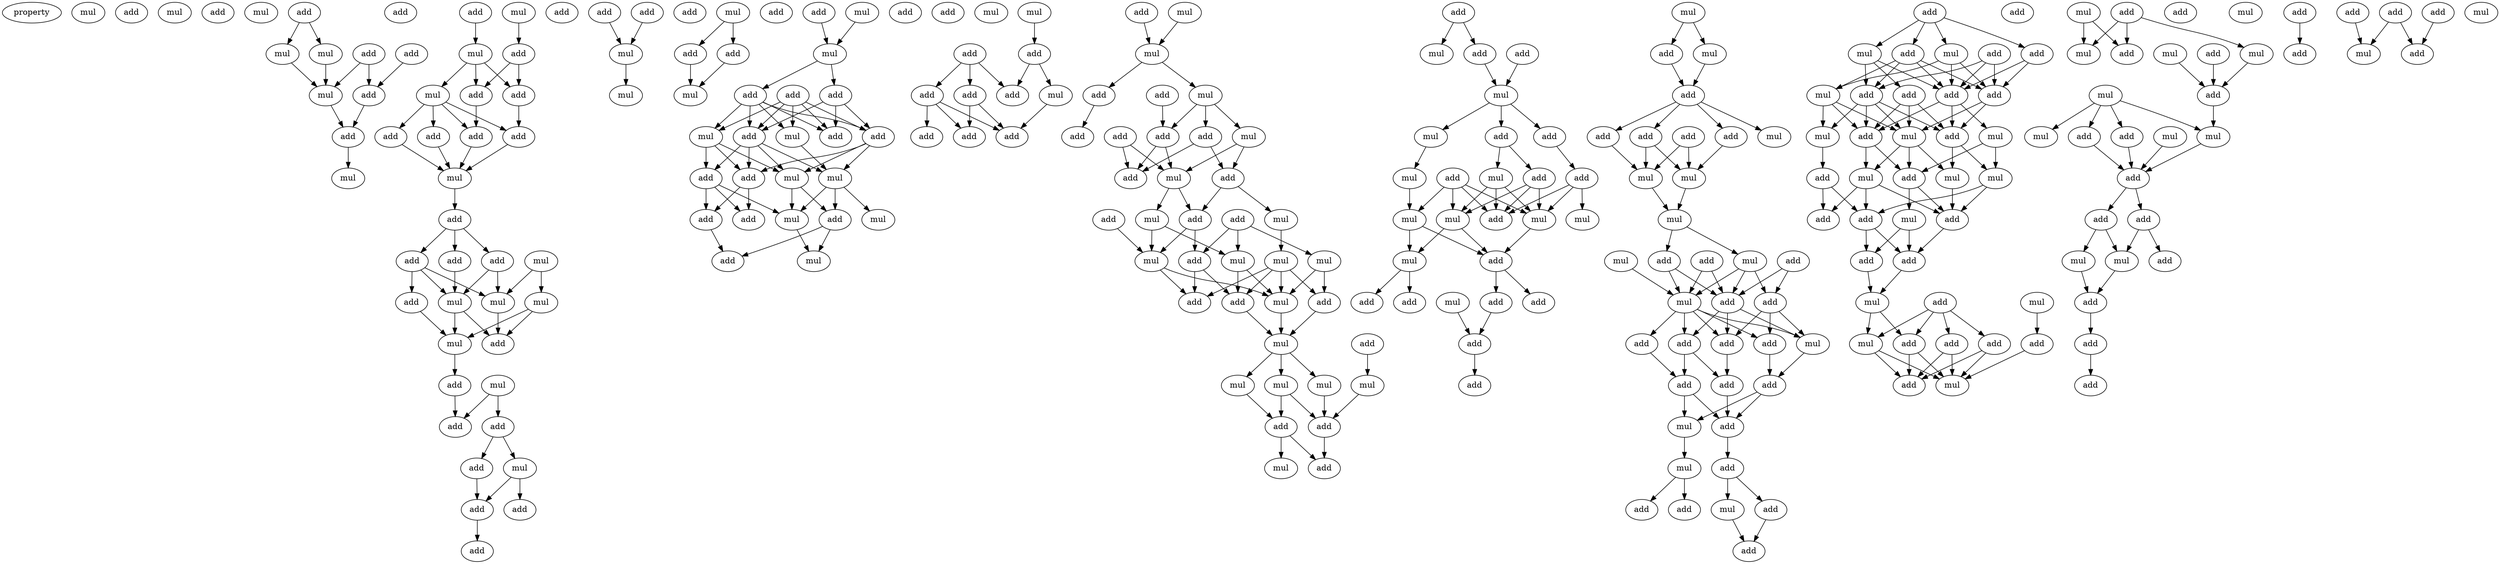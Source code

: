digraph {
    node [fontcolor=black]
    property [mul=2,lf=1.2]
    0 [ label = mul ];
    1 [ label = add ];
    2 [ label = mul ];
    3 [ label = add ];
    4 [ label = mul ];
    5 [ label = add ];
    6 [ label = mul ];
    7 [ label = add ];
    8 [ label = add ];
    9 [ label = add ];
    10 [ label = mul ];
    11 [ label = mul ];
    12 [ label = add ];
    13 [ label = add ];
    14 [ label = mul ];
    15 [ label = add ];
    16 [ label = mul ];
    17 [ label = mul ];
    18 [ label = add ];
    19 [ label = mul ];
    20 [ label = add ];
    21 [ label = add ];
    22 [ label = add ];
    23 [ label = add ];
    24 [ label = add ];
    25 [ label = add ];
    26 [ label = mul ];
    27 [ label = add ];
    28 [ label = add ];
    29 [ label = add ];
    30 [ label = mul ];
    31 [ label = add ];
    32 [ label = add ];
    33 [ label = mul ];
    34 [ label = mul ];
    35 [ label = mul ];
    36 [ label = add ];
    37 [ label = mul ];
    38 [ label = add ];
    39 [ label = add ];
    40 [ label = mul ];
    41 [ label = add ];
    42 [ label = add ];
    43 [ label = add ];
    44 [ label = mul ];
    45 [ label = add ];
    46 [ label = add ];
    47 [ label = add ];
    48 [ label = add ];
    49 [ label = add ];
    50 [ label = mul ];
    51 [ label = add ];
    52 [ label = mul ];
    53 [ label = mul ];
    54 [ label = add ];
    55 [ label = add ];
    56 [ label = mul ];
    57 [ label = add ];
    58 [ label = add ];
    59 [ label = add ];
    60 [ label = mul ];
    61 [ label = add ];
    62 [ label = mul ];
    63 [ label = add ];
    64 [ label = add ];
    65 [ label = add ];
    66 [ label = mul ];
    67 [ label = add ];
    68 [ label = add ];
    69 [ label = mul ];
    70 [ label = add ];
    71 [ label = add ];
    72 [ label = mul ];
    73 [ label = add ];
    74 [ label = mul ];
    75 [ label = add ];
    76 [ label = mul ];
    77 [ label = mul ];
    78 [ label = add ];
    79 [ label = add ];
    80 [ label = add ];
    81 [ label = mul ];
    82 [ label = mul ];
    83 [ label = mul ];
    84 [ label = add ];
    85 [ label = add ];
    86 [ label = add ];
    87 [ label = add ];
    88 [ label = mul ];
    89 [ label = add ];
    90 [ label = add ];
    91 [ label = add ];
    92 [ label = add ];
    93 [ label = mul ];
    94 [ label = add ];
    95 [ label = mul ];
    96 [ label = add ];
    97 [ label = add ];
    98 [ label = mul ];
    99 [ label = add ];
    100 [ label = add ];
    101 [ label = add ];
    102 [ label = add ];
    103 [ label = mul ];
    104 [ label = add ];
    105 [ label = add ];
    106 [ label = mul ];
    107 [ label = add ];
    108 [ label = mul ];
    109 [ label = add ];
    110 [ label = mul ];
    111 [ label = add ];
    112 [ label = mul ];
    113 [ label = mul ];
    114 [ label = mul ];
    115 [ label = add ];
    116 [ label = mul ];
    117 [ label = mul ];
    118 [ label = add ];
    119 [ label = add ];
    120 [ label = add ];
    121 [ label = mul ];
    122 [ label = add ];
    123 [ label = mul ];
    124 [ label = mul ];
    125 [ label = mul ];
    126 [ label = mul ];
    127 [ label = add ];
    128 [ label = add ];
    129 [ label = add ];
    130 [ label = mul ];
    131 [ label = add ];
    132 [ label = mul ];
    133 [ label = add ];
    134 [ label = add ];
    135 [ label = mul ];
    136 [ label = mul ];
    137 [ label = add ];
    138 [ label = add ];
    139 [ label = mul ];
    140 [ label = mul ];
    141 [ label = add ];
    142 [ label = add ];
    143 [ label = add ];
    144 [ label = add ];
    145 [ label = mul ];
    146 [ label = mul ];
    147 [ label = mul ];
    148 [ label = mul ];
    149 [ label = mul ];
    150 [ label = add ];
    151 [ label = add ];
    152 [ label = mul ];
    153 [ label = add ];
    154 [ label = add ];
    155 [ label = add ];
    156 [ label = add ];
    157 [ label = add ];
    158 [ label = mul ];
    159 [ label = add ];
    160 [ label = mul ];
    161 [ label = add ];
    162 [ label = mul ];
    163 [ label = add ];
    164 [ label = add ];
    165 [ label = add ];
    166 [ label = add ];
    167 [ label = mul ];
    168 [ label = mul ];
    169 [ label = mul ];
    170 [ label = add ];
    171 [ label = mul ];
    172 [ label = add ];
    173 [ label = add ];
    174 [ label = mul ];
    175 [ label = mul ];
    176 [ label = add ];
    177 [ label = add ];
    178 [ label = add ];
    179 [ label = add ];
    180 [ label = add ];
    181 [ label = mul ];
    182 [ label = add ];
    183 [ label = add ];
    184 [ label = add ];
    185 [ label = add ];
    186 [ label = mul ];
    187 [ label = add ];
    188 [ label = add ];
    189 [ label = mul ];
    190 [ label = add ];
    191 [ label = add ];
    192 [ label = mul ];
    193 [ label = add ];
    194 [ label = add ];
    195 [ label = add ];
    196 [ label = add ];
    197 [ label = add ];
    198 [ label = add ];
    199 [ label = mul ];
    200 [ label = mul ];
    201 [ label = add ];
    202 [ label = add ];
    203 [ label = add ];
    204 [ label = mul ];
    205 [ label = add ];
    206 [ label = mul ];
    207 [ label = mul ];
    208 [ label = add ];
    209 [ label = mul ];
    210 [ label = add ];
    211 [ label = mul ];
    212 [ label = add ];
    213 [ label = mul ];
    214 [ label = mul ];
    215 [ label = add ];
    216 [ label = add ];
    217 [ label = add ];
    218 [ label = add ];
    219 [ label = add ];
    220 [ label = mul ];
    221 [ label = add ];
    222 [ label = add ];
    223 [ label = mul ];
    224 [ label = add ];
    225 [ label = mul ];
    226 [ label = add ];
    227 [ label = add ];
    228 [ label = add ];
    229 [ label = add ];
    230 [ label = mul ];
    231 [ label = mul ];
    232 [ label = add ];
    233 [ label = mul ];
    234 [ label = add ];
    235 [ label = mul ];
    236 [ label = mul ];
    237 [ label = mul ];
    238 [ label = add ];
    239 [ label = add ];
    240 [ label = add ];
    241 [ label = mul ];
    242 [ label = add ];
    243 [ label = mul ];
    244 [ label = mul ];
    245 [ label = add ];
    246 [ label = mul ];
    247 [ label = add ];
    248 [ label = add ];
    249 [ label = add ];
    250 [ label = mul ];
    251 [ label = mul ];
    252 [ label = add ];
    253 [ label = add ];
    254 [ label = add ];
    255 [ label = add ];
    256 [ label = add ];
    257 [ label = mul ];
    258 [ label = add ];
    259 [ label = add ];
    260 [ label = add ];
    261 [ label = add ];
    262 [ label = mul ];
    263 [ label = add ];
    264 [ label = mul ];
    265 [ label = add ];
    5 -> 6 [ name = 0 ];
    5 -> 10 [ name = 1 ];
    6 -> 11 [ name = 2 ];
    8 -> 12 [ name = 3 ];
    9 -> 11 [ name = 4 ];
    9 -> 12 [ name = 5 ];
    10 -> 11 [ name = 6 ];
    11 -> 13 [ name = 7 ];
    12 -> 13 [ name = 8 ];
    13 -> 16 [ name = 9 ];
    14 -> 18 [ name = 10 ];
    15 -> 17 [ name = 11 ];
    17 -> 19 [ name = 12 ];
    17 -> 20 [ name = 13 ];
    17 -> 21 [ name = 14 ];
    18 -> 20 [ name = 15 ];
    18 -> 21 [ name = 16 ];
    19 -> 22 [ name = 17 ];
    19 -> 23 [ name = 18 ];
    19 -> 24 [ name = 19 ];
    19 -> 25 [ name = 20 ];
    20 -> 22 [ name = 21 ];
    21 -> 23 [ name = 22 ];
    22 -> 26 [ name = 23 ];
    23 -> 26 [ name = 24 ];
    24 -> 26 [ name = 25 ];
    25 -> 26 [ name = 26 ];
    26 -> 27 [ name = 27 ];
    27 -> 28 [ name = 28 ];
    27 -> 29 [ name = 29 ];
    27 -> 31 [ name = 30 ];
    28 -> 32 [ name = 31 ];
    28 -> 33 [ name = 32 ];
    28 -> 34 [ name = 33 ];
    29 -> 33 [ name = 34 ];
    29 -> 34 [ name = 35 ];
    30 -> 34 [ name = 36 ];
    30 -> 35 [ name = 37 ];
    31 -> 33 [ name = 38 ];
    32 -> 37 [ name = 39 ];
    33 -> 36 [ name = 40 ];
    33 -> 37 [ name = 41 ];
    34 -> 36 [ name = 42 ];
    35 -> 36 [ name = 43 ];
    35 -> 37 [ name = 44 ];
    37 -> 39 [ name = 45 ];
    39 -> 41 [ name = 46 ];
    40 -> 41 [ name = 47 ];
    40 -> 42 [ name = 48 ];
    42 -> 43 [ name = 49 ];
    42 -> 44 [ name = 50 ];
    43 -> 46 [ name = 51 ];
    44 -> 45 [ name = 52 ];
    44 -> 46 [ name = 53 ];
    46 -> 49 [ name = 54 ];
    47 -> 50 [ name = 55 ];
    48 -> 50 [ name = 56 ];
    50 -> 52 [ name = 57 ];
    53 -> 54 [ name = 58 ];
    53 -> 55 [ name = 59 ];
    54 -> 56 [ name = 60 ];
    55 -> 56 [ name = 61 ];
    58 -> 62 [ name = 62 ];
    60 -> 62 [ name = 63 ];
    62 -> 64 [ name = 64 ];
    62 -> 65 [ name = 65 ];
    63 -> 66 [ name = 66 ];
    63 -> 67 [ name = 67 ];
    63 -> 68 [ name = 68 ];
    63 -> 69 [ name = 69 ];
    63 -> 70 [ name = 70 ];
    64 -> 67 [ name = 71 ];
    64 -> 68 [ name = 72 ];
    64 -> 70 [ name = 73 ];
    65 -> 66 [ name = 74 ];
    65 -> 67 [ name = 75 ];
    65 -> 68 [ name = 76 ];
    65 -> 69 [ name = 77 ];
    65 -> 70 [ name = 78 ];
    66 -> 74 [ name = 79 ];
    67 -> 71 [ name = 80 ];
    67 -> 72 [ name = 81 ];
    67 -> 73 [ name = 82 ];
    67 -> 74 [ name = 83 ];
    69 -> 71 [ name = 84 ];
    69 -> 72 [ name = 85 ];
    69 -> 73 [ name = 86 ];
    70 -> 71 [ name = 87 ];
    70 -> 72 [ name = 88 ];
    70 -> 74 [ name = 89 ];
    71 -> 75 [ name = 90 ];
    71 -> 79 [ name = 91 ];
    72 -> 77 [ name = 92 ];
    72 -> 78 [ name = 93 ];
    73 -> 75 [ name = 94 ];
    73 -> 77 [ name = 95 ];
    73 -> 79 [ name = 96 ];
    74 -> 76 [ name = 97 ];
    74 -> 77 [ name = 98 ];
    74 -> 78 [ name = 99 ];
    77 -> 81 [ name = 100 ];
    78 -> 80 [ name = 101 ];
    78 -> 81 [ name = 102 ];
    79 -> 80 [ name = 103 ];
    83 -> 84 [ name = 104 ];
    84 -> 86 [ name = 105 ];
    84 -> 88 [ name = 106 ];
    85 -> 86 [ name = 107 ];
    85 -> 87 [ name = 108 ];
    85 -> 89 [ name = 109 ];
    87 -> 90 [ name = 110 ];
    87 -> 94 [ name = 111 ];
    88 -> 94 [ name = 112 ];
    89 -> 90 [ name = 113 ];
    89 -> 91 [ name = 114 ];
    89 -> 94 [ name = 115 ];
    92 -> 95 [ name = 116 ];
    93 -> 95 [ name = 117 ];
    95 -> 96 [ name = 118 ];
    95 -> 98 [ name = 119 ];
    96 -> 102 [ name = 120 ];
    97 -> 99 [ name = 121 ];
    98 -> 99 [ name = 122 ];
    98 -> 101 [ name = 123 ];
    98 -> 103 [ name = 124 ];
    99 -> 105 [ name = 125 ];
    99 -> 106 [ name = 126 ];
    100 -> 105 [ name = 127 ];
    100 -> 106 [ name = 128 ];
    101 -> 104 [ name = 129 ];
    101 -> 105 [ name = 130 ];
    103 -> 104 [ name = 131 ];
    103 -> 106 [ name = 132 ];
    104 -> 108 [ name = 133 ];
    104 -> 111 [ name = 134 ];
    106 -> 110 [ name = 135 ];
    106 -> 111 [ name = 136 ];
    107 -> 114 [ name = 137 ];
    107 -> 115 [ name = 138 ];
    107 -> 116 [ name = 139 ];
    108 -> 113 [ name = 140 ];
    109 -> 112 [ name = 141 ];
    110 -> 112 [ name = 142 ];
    110 -> 116 [ name = 143 ];
    111 -> 112 [ name = 144 ];
    111 -> 115 [ name = 145 ];
    112 -> 117 [ name = 146 ];
    112 -> 119 [ name = 147 ];
    113 -> 117 [ name = 148 ];
    113 -> 118 [ name = 149 ];
    113 -> 119 [ name = 150 ];
    113 -> 120 [ name = 151 ];
    114 -> 117 [ name = 152 ];
    114 -> 120 [ name = 153 ];
    115 -> 118 [ name = 154 ];
    115 -> 119 [ name = 155 ];
    116 -> 117 [ name = 156 ];
    116 -> 118 [ name = 157 ];
    117 -> 121 [ name = 158 ];
    118 -> 121 [ name = 159 ];
    120 -> 121 [ name = 160 ];
    121 -> 124 [ name = 161 ];
    121 -> 125 [ name = 162 ];
    121 -> 126 [ name = 163 ];
    122 -> 123 [ name = 164 ];
    123 -> 128 [ name = 165 ];
    124 -> 127 [ name = 166 ];
    125 -> 128 [ name = 167 ];
    126 -> 127 [ name = 168 ];
    126 -> 128 [ name = 169 ];
    127 -> 129 [ name = 170 ];
    127 -> 130 [ name = 171 ];
    128 -> 129 [ name = 172 ];
    131 -> 132 [ name = 173 ];
    131 -> 133 [ name = 174 ];
    133 -> 135 [ name = 175 ];
    134 -> 135 [ name = 176 ];
    135 -> 136 [ name = 177 ];
    135 -> 137 [ name = 178 ];
    135 -> 138 [ name = 179 ];
    136 -> 140 [ name = 180 ];
    137 -> 143 [ name = 181 ];
    138 -> 139 [ name = 182 ];
    138 -> 141 [ name = 183 ];
    139 -> 144 [ name = 184 ];
    139 -> 146 [ name = 185 ];
    139 -> 148 [ name = 186 ];
    140 -> 147 [ name = 187 ];
    141 -> 144 [ name = 188 ];
    141 -> 146 [ name = 189 ];
    141 -> 148 [ name = 190 ];
    142 -> 144 [ name = 191 ];
    142 -> 146 [ name = 192 ];
    142 -> 147 [ name = 193 ];
    142 -> 148 [ name = 194 ];
    143 -> 144 [ name = 195 ];
    143 -> 145 [ name = 196 ];
    143 -> 146 [ name = 197 ];
    146 -> 150 [ name = 198 ];
    147 -> 149 [ name = 199 ];
    147 -> 150 [ name = 200 ];
    148 -> 149 [ name = 201 ];
    148 -> 150 [ name = 202 ];
    149 -> 151 [ name = 203 ];
    149 -> 153 [ name = 204 ];
    150 -> 154 [ name = 205 ];
    150 -> 155 [ name = 206 ];
    152 -> 156 [ name = 207 ];
    154 -> 156 [ name = 208 ];
    156 -> 157 [ name = 209 ];
    158 -> 159 [ name = 210 ];
    158 -> 160 [ name = 211 ];
    159 -> 161 [ name = 212 ];
    160 -> 161 [ name = 213 ];
    161 -> 162 [ name = 214 ];
    161 -> 163 [ name = 215 ];
    161 -> 164 [ name = 216 ];
    161 -> 165 [ name = 217 ];
    163 -> 167 [ name = 218 ];
    164 -> 167 [ name = 219 ];
    164 -> 168 [ name = 220 ];
    165 -> 168 [ name = 221 ];
    166 -> 167 [ name = 222 ];
    166 -> 168 [ name = 223 ];
    167 -> 169 [ name = 224 ];
    168 -> 169 [ name = 225 ];
    169 -> 170 [ name = 226 ];
    169 -> 171 [ name = 227 ];
    170 -> 175 [ name = 228 ];
    170 -> 177 [ name = 229 ];
    171 -> 175 [ name = 230 ];
    171 -> 176 [ name = 231 ];
    171 -> 177 [ name = 232 ];
    172 -> 176 [ name = 233 ];
    172 -> 177 [ name = 234 ];
    173 -> 175 [ name = 235 ];
    173 -> 177 [ name = 236 ];
    174 -> 175 [ name = 237 ];
    175 -> 178 [ name = 238 ];
    175 -> 179 [ name = 239 ];
    175 -> 180 [ name = 240 ];
    175 -> 181 [ name = 241 ];
    175 -> 182 [ name = 242 ];
    176 -> 178 [ name = 243 ];
    176 -> 179 [ name = 244 ];
    176 -> 181 [ name = 245 ];
    177 -> 179 [ name = 246 ];
    177 -> 180 [ name = 247 ];
    177 -> 181 [ name = 248 ];
    178 -> 184 [ name = 249 ];
    179 -> 183 [ name = 250 ];
    180 -> 183 [ name = 251 ];
    180 -> 185 [ name = 252 ];
    181 -> 184 [ name = 253 ];
    182 -> 185 [ name = 254 ];
    183 -> 187 [ name = 255 ];
    184 -> 186 [ name = 256 ];
    184 -> 187 [ name = 257 ];
    185 -> 186 [ name = 258 ];
    185 -> 187 [ name = 259 ];
    186 -> 189 [ name = 260 ];
    187 -> 188 [ name = 261 ];
    188 -> 192 [ name = 262 ];
    188 -> 193 [ name = 263 ];
    189 -> 190 [ name = 264 ];
    189 -> 191 [ name = 265 ];
    192 -> 195 [ name = 266 ];
    193 -> 195 [ name = 267 ];
    194 -> 197 [ name = 268 ];
    194 -> 198 [ name = 269 ];
    194 -> 199 [ name = 270 ];
    194 -> 200 [ name = 271 ];
    196 -> 202 [ name = 272 ];
    196 -> 203 [ name = 273 ];
    196 -> 205 [ name = 274 ];
    197 -> 202 [ name = 275 ];
    197 -> 203 [ name = 276 ];
    198 -> 202 [ name = 277 ];
    198 -> 203 [ name = 278 ];
    198 -> 204 [ name = 279 ];
    198 -> 205 [ name = 280 ];
    199 -> 202 [ name = 281 ];
    199 -> 203 [ name = 282 ];
    199 -> 204 [ name = 283 ];
    200 -> 201 [ name = 284 ];
    200 -> 203 [ name = 285 ];
    200 -> 205 [ name = 286 ];
    201 -> 208 [ name = 287 ];
    201 -> 209 [ name = 288 ];
    201 -> 210 [ name = 289 ];
    202 -> 209 [ name = 290 ];
    202 -> 210 [ name = 291 ];
    203 -> 206 [ name = 292 ];
    203 -> 208 [ name = 293 ];
    203 -> 210 [ name = 294 ];
    204 -> 207 [ name = 295 ];
    204 -> 208 [ name = 296 ];
    204 -> 209 [ name = 297 ];
    205 -> 207 [ name = 298 ];
    205 -> 208 [ name = 299 ];
    205 -> 209 [ name = 300 ];
    205 -> 210 [ name = 301 ];
    206 -> 212 [ name = 302 ];
    206 -> 213 [ name = 303 ];
    207 -> 215 [ name = 304 ];
    208 -> 212 [ name = 305 ];
    208 -> 214 [ name = 306 ];
    209 -> 211 [ name = 307 ];
    209 -> 212 [ name = 308 ];
    209 -> 214 [ name = 309 ];
    210 -> 211 [ name = 310 ];
    210 -> 213 [ name = 311 ];
    211 -> 217 [ name = 312 ];
    212 -> 217 [ name = 313 ];
    212 -> 220 [ name = 314 ];
    213 -> 217 [ name = 315 ];
    213 -> 218 [ name = 316 ];
    214 -> 216 [ name = 317 ];
    214 -> 217 [ name = 318 ];
    214 -> 218 [ name = 319 ];
    215 -> 216 [ name = 320 ];
    215 -> 218 [ name = 321 ];
    217 -> 222 [ name = 322 ];
    218 -> 221 [ name = 323 ];
    218 -> 222 [ name = 324 ];
    220 -> 221 [ name = 325 ];
    220 -> 222 [ name = 326 ];
    221 -> 225 [ name = 327 ];
    222 -> 225 [ name = 328 ];
    223 -> 229 [ name = 329 ];
    224 -> 226 [ name = 330 ];
    224 -> 227 [ name = 331 ];
    224 -> 228 [ name = 332 ];
    224 -> 230 [ name = 333 ];
    225 -> 226 [ name = 334 ];
    225 -> 230 [ name = 335 ];
    226 -> 231 [ name = 336 ];
    226 -> 232 [ name = 337 ];
    227 -> 231 [ name = 338 ];
    227 -> 232 [ name = 339 ];
    228 -> 231 [ name = 340 ];
    228 -> 232 [ name = 341 ];
    229 -> 231 [ name = 342 ];
    230 -> 231 [ name = 343 ];
    230 -> 232 [ name = 344 ];
    233 -> 236 [ name = 345 ];
    233 -> 238 [ name = 346 ];
    234 -> 235 [ name = 347 ];
    234 -> 236 [ name = 348 ];
    234 -> 238 [ name = 349 ];
    235 -> 240 [ name = 350 ];
    237 -> 240 [ name = 351 ];
    239 -> 240 [ name = 352 ];
    240 -> 244 [ name = 353 ];
    241 -> 242 [ name = 354 ];
    241 -> 244 [ name = 355 ];
    241 -> 245 [ name = 356 ];
    241 -> 246 [ name = 357 ];
    242 -> 247 [ name = 358 ];
    243 -> 247 [ name = 359 ];
    244 -> 247 [ name = 360 ];
    245 -> 247 [ name = 361 ];
    247 -> 248 [ name = 362 ];
    247 -> 249 [ name = 363 ];
    248 -> 251 [ name = 364 ];
    248 -> 253 [ name = 365 ];
    249 -> 250 [ name = 366 ];
    249 -> 251 [ name = 367 ];
    250 -> 254 [ name = 368 ];
    251 -> 254 [ name = 369 ];
    254 -> 255 [ name = 370 ];
    255 -> 256 [ name = 371 ];
    258 -> 259 [ name = 372 ];
    260 -> 264 [ name = 373 ];
    260 -> 265 [ name = 374 ];
    261 -> 264 [ name = 375 ];
    263 -> 265 [ name = 376 ];
}
